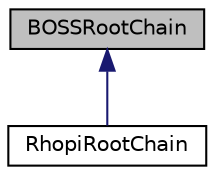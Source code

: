 digraph "BOSSRootChain"
{
  edge [fontname="Helvetica",fontsize="10",labelfontname="Helvetica",labelfontsize="10"];
  node [fontname="Helvetica",fontsize="10",shape=record];
  Node1 [label="BOSSRootChain",height=0.2,width=0.4,color="black", fillcolor="grey75", style="filled" fontcolor="black"];
  Node1 -> Node2 [dir="back",color="midnightblue",fontsize="10",style="solid",fontname="Helvetica"];
  Node2 [label="RhopiRootChain",height=0.2,width=0.4,color="black", fillcolor="white", style="filled",URL="$classRhopiRootChain.html"];
}
